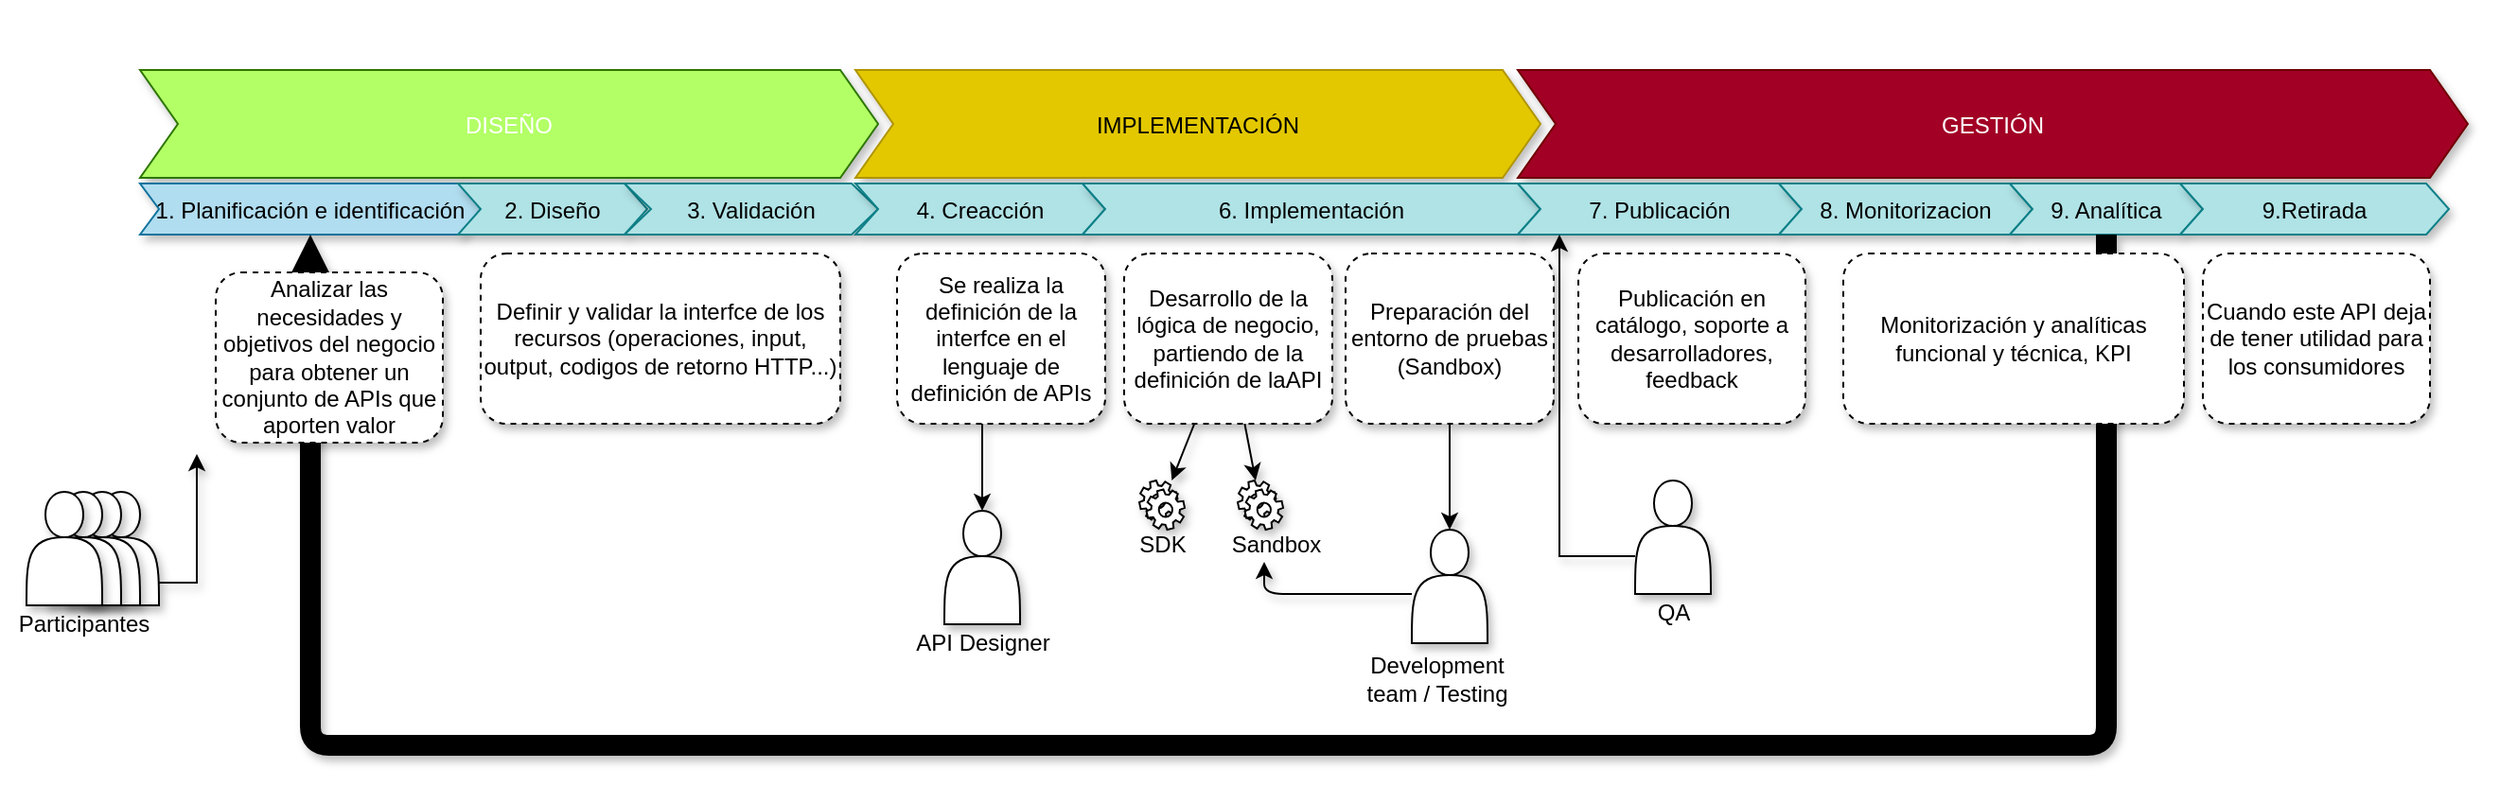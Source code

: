 <mxfile>
    <diagram id="yI8UwpHXkwJjkRVIYegP" name="Draft">
        <mxGraphModel dx="1049" dy="790" grid="1" gridSize="10" guides="1" tooltips="1" connect="1" arrows="1" fold="1" page="1" pageScale="1" pageWidth="827" pageHeight="1169" background="none" math="0" shadow="0">
            <root>
                <mxCell id="0"/>
                <mxCell id="1" parent="0"/>
                <mxCell id="2" value="" style="swimlane;childLayout=stackLayout;horizontal=1;fillColor=none;horizontalStack=1;resizeParent=1;resizeParentMax=0;resizeLast=0;collapsible=0;strokeColor=none;stackBorder=10;stackSpacing=-12;resizable=1;align=center;points=[];fontColor=#000000;shadow=1;" parent="1" vertex="1">
                    <mxGeometry x="70" y="130" width="1250" height="100" as="geometry"/>
                </mxCell>
                <mxCell id="3" value="DISEÑO" style="shape=step;perimeter=stepPerimeter;fixedSize=1;points=[];fillColor=#B3FF66;fontColor=#ffffff;strokeColor=#2D7600;shadow=1;" parent="2" vertex="1">
                    <mxGeometry x="10" y="33" width="390" height="57" as="geometry"/>
                </mxCell>
                <mxCell id="4" value="IMPLEMENTACIÓN" style="shape=step;perimeter=stepPerimeter;fixedSize=1;points=[];fillColor=#e3c800;fontColor=#000000;strokeColor=#B09500;shadow=1;" parent="2" vertex="1">
                    <mxGeometry x="388" y="33" width="362" height="57" as="geometry"/>
                </mxCell>
                <mxCell id="5" value="GESTIÓN" style="shape=step;perimeter=stepPerimeter;fixedSize=1;points=[];fillColor=#A20025;fontColor=#ffffff;strokeColor=#6F0000;shadow=1;" parent="2" vertex="1">
                    <mxGeometry x="738" y="33" width="502" height="57" as="geometry"/>
                </mxCell>
                <mxCell id="6" value="" style="swimlane;childLayout=stackLayout;horizontal=1;fillColor=none;horizontalStack=1;resizeParent=1;resizeParentMax=0;resizeLast=0;collapsible=0;strokeColor=none;stackBorder=10;stackSpacing=-12;resizable=1;align=center;points=[];fontColor=#000000;shadow=1;" parent="1" vertex="1">
                    <mxGeometry x="70" y="190" width="1240" height="70" as="geometry"/>
                </mxCell>
                <mxCell id="14" value="1. Planificación e identificación" style="shape=step;perimeter=stepPerimeter;fixedSize=1;points=[];fillColor=#b1ddf0;strokeColor=#10739e;size=10;shadow=1;" parent="6" vertex="1">
                    <mxGeometry x="10" y="33" width="180" height="27" as="geometry"/>
                </mxCell>
                <mxCell id="7" value="2. Diseño" style="shape=step;perimeter=stepPerimeter;fixedSize=1;points=[];fillColor=#b0e3e6;strokeColor=#0e8088;size=12;shadow=1;" parent="6" vertex="1">
                    <mxGeometry x="178" y="33" width="100" height="27" as="geometry"/>
                </mxCell>
                <mxCell id="10" value="3. Validación" style="shape=step;perimeter=stepPerimeter;fixedSize=1;points=[];fillColor=#b0e3e6;strokeColor=#0e8088;size=14;shadow=1;" parent="6" vertex="1">
                    <mxGeometry x="266" y="33" width="134" height="27" as="geometry"/>
                </mxCell>
                <mxCell id="34" value="4. Creacción" style="shape=step;perimeter=stepPerimeter;fixedSize=1;points=[];fillColor=#b0e3e6;strokeColor=#0e8088;size=12;shadow=1;" parent="6" vertex="1">
                    <mxGeometry x="388" y="33" width="132" height="27" as="geometry"/>
                </mxCell>
                <mxCell id="42" value="6. Implementación" style="shape=step;perimeter=stepPerimeter;fixedSize=1;points=[];fillColor=#b0e3e6;strokeColor=#0e8088;size=12;shadow=1;" parent="6" vertex="1">
                    <mxGeometry x="508" y="33" width="242" height="27" as="geometry"/>
                </mxCell>
                <mxCell id="47" value="7. Publicación" style="shape=step;perimeter=stepPerimeter;fixedSize=1;points=[];fillColor=#b0e3e6;strokeColor=#0e8088;size=12;shadow=1;" parent="6" vertex="1">
                    <mxGeometry x="738" y="33" width="150" height="27" as="geometry"/>
                </mxCell>
                <mxCell id="49" value="8. Monitorizacion" style="shape=step;perimeter=stepPerimeter;fixedSize=1;points=[];fillColor=#b0e3e6;strokeColor=#0e8088;size=12;shadow=1;" parent="6" vertex="1">
                    <mxGeometry x="876" y="33" width="134" height="27" as="geometry"/>
                </mxCell>
                <mxCell id="50" value="9. Analítica" style="shape=step;perimeter=stepPerimeter;fixedSize=1;points=[];fillColor=#b0e3e6;strokeColor=#0e8088;size=12;shadow=1;" parent="6" vertex="1">
                    <mxGeometry x="998" y="33" width="102" height="27" as="geometry"/>
                </mxCell>
                <mxCell id="54" value="9.Retirada" style="shape=step;perimeter=stepPerimeter;fixedSize=1;points=[];fillColor=#b0e3e6;strokeColor=#0e8088;size=12;shadow=1;" parent="6" vertex="1">
                    <mxGeometry x="1088" y="33" width="142" height="27" as="geometry"/>
                </mxCell>
                <mxCell id="86" style="edgeStyle=none;html=1;shadow=1;strokeWidth=11;rounded=1;" parent="6" source="50" target="14" edge="1">
                    <mxGeometry relative="1" as="geometry">
                        <mxPoint x="70" y="310" as="targetPoint"/>
                        <Array as="points">
                            <mxPoint x="1049" y="330"/>
                            <mxPoint x="570" y="330"/>
                            <mxPoint x="100" y="330"/>
                        </Array>
                    </mxGeometry>
                </mxCell>
                <mxCell id="27" value="Definir y validar la interfce de los recursos (operaciones, input, output, codigos de retorno HTTP...)" style="shape=ext;rounded=1;html=1;whiteSpace=wrap;dashed=1;fillColor=default;gradientColor=none;shadow=1;" parent="1" vertex="1">
                    <mxGeometry x="260" y="260" width="190" height="90" as="geometry"/>
                </mxCell>
                <mxCell id="28" value="Analizar las necesidades y objetivos del negocio para obtener un conjunto de APIs que aporten valor" style="shape=ext;rounded=1;html=1;whiteSpace=wrap;dashed=1;fillColor=default;shadow=1;glass=0;" parent="1" vertex="1">
                    <mxGeometry x="120" y="270" width="120" height="90" as="geometry"/>
                </mxCell>
                <mxCell id="73" style="edgeStyle=elbowEdgeStyle;html=1;entryX=0.5;entryY=0;entryDx=0;entryDy=0;strokeColor=default;shadow=1;" parent="1" source="43" target="72" edge="1">
                    <mxGeometry relative="1" as="geometry"/>
                </mxCell>
                <mxCell id="43" value="Se realiza la definición de la interfce&amp;nbsp;en el lenguaje de definición de APIs" style="shape=ext;rounded=1;html=1;whiteSpace=wrap;dashed=1;fillColor=default;shadow=1;" parent="1" vertex="1">
                    <mxGeometry x="480" y="260" width="110" height="90" as="geometry"/>
                </mxCell>
                <mxCell id="70" style="edgeStyle=elbowEdgeStyle;html=1;shadow=1;" parent="1" source="44" target="61" edge="1">
                    <mxGeometry relative="1" as="geometry"/>
                </mxCell>
                <mxCell id="44" value="&lt;div&gt;&lt;span&gt;Preparación del entorno de pruebas (Sandbox)&lt;/span&gt;&lt;br&gt;&lt;/div&gt;" style="shape=ext;rounded=1;html=1;whiteSpace=wrap;dashed=1;fillColor=default;shadow=1;" parent="1" vertex="1">
                    <mxGeometry x="717" y="260" width="110" height="90" as="geometry"/>
                </mxCell>
                <mxCell id="67" style="edgeStyle=none;html=1;shadow=1;" parent="1" source="45" target="64" edge="1">
                    <mxGeometry relative="1" as="geometry"/>
                </mxCell>
                <mxCell id="68" style="edgeStyle=none;html=1;shadow=1;" parent="1" source="45" target="63" edge="1">
                    <mxGeometry relative="1" as="geometry"/>
                </mxCell>
                <mxCell id="45" value="Desarrollo de la lógica de negocio, partiendo de la definición de laAPI" style="shape=ext;rounded=1;html=1;whiteSpace=wrap;dashed=1;fillColor=default;shadow=1;" parent="1" vertex="1">
                    <mxGeometry x="600" y="260" width="110" height="90" as="geometry"/>
                </mxCell>
                <mxCell id="51" value="Publicación en catálogo, soporte a desarrolladores, feedback" style="shape=ext;rounded=1;html=1;whiteSpace=wrap;dashed=1;fillColor=default;shadow=1;" parent="1" vertex="1">
                    <mxGeometry x="840" y="260" width="120" height="90" as="geometry"/>
                </mxCell>
                <mxCell id="52" value="Monitorización y analíticas&lt;br&gt;funcional y técnica, KPI" style="shape=ext;rounded=1;html=1;whiteSpace=wrap;dashed=1;fillColor=default;shadow=1;" parent="1" vertex="1">
                    <mxGeometry x="980" y="260" width="180" height="90" as="geometry"/>
                </mxCell>
                <mxCell id="53" value="Cuando este API deja de tener utilidad para los consumidores" style="shape=ext;rounded=1;html=1;whiteSpace=wrap;dashed=1;fillColor=default;shadow=1;" parent="1" vertex="1">
                    <mxGeometry x="1170" y="260" width="120" height="90" as="geometry"/>
                </mxCell>
                <mxCell id="56" style="edgeStyle=orthogonalEdgeStyle;rounded=0;orthogonalLoop=1;jettySize=auto;html=1;shadow=1;" parent="1" source="57" edge="1">
                    <mxGeometry relative="1" as="geometry">
                        <mxPoint x="830" y="250" as="targetPoint"/>
                        <Array as="points">
                            <mxPoint x="830" y="420"/>
                        </Array>
                    </mxGeometry>
                </mxCell>
                <mxCell id="57" value="" style="shape=actor;whiteSpace=wrap;html=1;shadow=1;fillColor=#ffffff;gradientColor=none;" parent="1" vertex="1">
                    <mxGeometry x="870" y="380" width="40" height="60" as="geometry"/>
                </mxCell>
                <mxCell id="58" value="QA" style="text;html=1;align=center;verticalAlign=middle;resizable=0;points=[];autosize=1;shadow=1;" parent="1" vertex="1">
                    <mxGeometry x="875" y="440" width="30" height="20" as="geometry"/>
                </mxCell>
                <mxCell id="60" value="Development&lt;br&gt;team / Testing" style="text;html=1;align=center;verticalAlign=middle;resizable=0;points=[];autosize=1;shadow=1;" parent="1" vertex="1">
                    <mxGeometry x="720" y="470" width="90" height="30" as="geometry"/>
                </mxCell>
                <mxCell id="69" style="edgeStyle=elbowEdgeStyle;html=1;entryX=0.4;entryY=0.95;entryDx=0;entryDy=0;entryPerimeter=0;shadow=1;" parent="1" source="61" target="66" edge="1">
                    <mxGeometry relative="1" as="geometry">
                        <Array as="points">
                            <mxPoint x="674" y="440"/>
                        </Array>
                    </mxGeometry>
                </mxCell>
                <mxCell id="61" value="" style="shape=actor;whiteSpace=wrap;html=1;shadow=1;fillColor=#ffffff;gradientColor=none;" parent="1" vertex="1">
                    <mxGeometry x="752" y="406" width="40" height="60" as="geometry"/>
                </mxCell>
                <mxCell id="63" value="" style="shape=mxgraph.bpmn.service_task;html=1;outlineConnect=0;shadow=1;fillColor=#ffffff;gradientColor=none;" parent="1" vertex="1">
                    <mxGeometry x="660" y="380" width="24" height="26" as="geometry"/>
                </mxCell>
                <mxCell id="64" value="" style="shape=mxgraph.bpmn.service_task;html=1;outlineConnect=0;shadow=1;fillColor=#ffffff;gradientColor=none;" parent="1" vertex="1">
                    <mxGeometry x="608" y="380" width="24" height="26" as="geometry"/>
                </mxCell>
                <mxCell id="65" value="SDK" style="text;html=1;align=center;verticalAlign=middle;resizable=0;points=[];autosize=1;shadow=1;" parent="1" vertex="1">
                    <mxGeometry x="600" y="404" width="40" height="20" as="geometry"/>
                </mxCell>
                <mxCell id="66" value="Sandbox" style="text;html=1;align=center;verticalAlign=middle;resizable=0;points=[];autosize=1;shadow=1;" parent="1" vertex="1">
                    <mxGeometry x="650" y="404" width="60" height="20" as="geometry"/>
                </mxCell>
                <mxCell id="71" value="API Designer" style="text;html=1;align=center;verticalAlign=middle;resizable=0;points=[];autosize=1;shadow=1;" parent="1" vertex="1">
                    <mxGeometry x="480" y="456" width="90" height="20" as="geometry"/>
                </mxCell>
                <mxCell id="72" value="" style="shape=actor;whiteSpace=wrap;html=1;shadow=1;fillColor=#ffffff;gradientColor=none;" parent="1" vertex="1">
                    <mxGeometry x="505" y="396" width="40" height="60" as="geometry"/>
                </mxCell>
                <mxCell id="80" value="" style="shape=actor;whiteSpace=wrap;html=1;shadow=1;fillColor=#ffffff;gradientColor=none;" parent="1" vertex="1">
                    <mxGeometry x="50" y="386" width="40" height="60" as="geometry"/>
                </mxCell>
                <mxCell id="81" style="edgeStyle=orthogonalEdgeStyle;rounded=0;orthogonalLoop=1;jettySize=auto;html=1;entryX=0.5;entryY=1;entryDx=0;entryDy=0;shadow=1;" parent="1" edge="1">
                    <mxGeometry relative="1" as="geometry">
                        <mxPoint x="90" y="434" as="sourcePoint"/>
                        <mxPoint x="110" y="366" as="targetPoint"/>
                        <Array as="points">
                            <mxPoint x="110" y="434"/>
                        </Array>
                    </mxGeometry>
                </mxCell>
                <mxCell id="82" value="" style="shape=actor;whiteSpace=wrap;html=1;shadow=1;fillColor=#ffffff;gradientColor=none;" parent="1" vertex="1">
                    <mxGeometry x="40" y="386" width="40" height="60" as="geometry"/>
                </mxCell>
                <mxCell id="83" value="Participantes" style="text;html=1;align=center;verticalAlign=middle;resizable=0;points=[];autosize=1;shadow=1;" parent="1" vertex="1">
                    <mxGeometry x="10" y="446" width="80" height="20" as="geometry"/>
                </mxCell>
                <mxCell id="84" value="" style="shape=actor;whiteSpace=wrap;html=1;shadow=1;fillColor=#ffffff;gradientColor=none;" parent="1" vertex="1">
                    <mxGeometry x="30" y="386" width="40" height="60" as="geometry"/>
                </mxCell>
                <mxCell id="85" value="" style="shape=actor;whiteSpace=wrap;html=1;shadow=1;fillColor=#ffffff;gradientColor=none;" parent="1" vertex="1">
                    <mxGeometry x="20" y="386" width="40" height="60" as="geometry"/>
                </mxCell>
            </root>
        </mxGraphModel>
    </diagram>
</mxfile>
